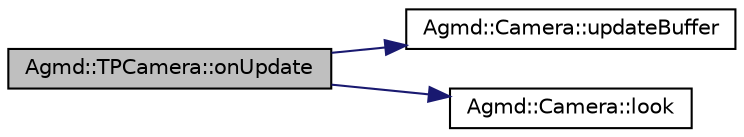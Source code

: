 digraph "Agmd::TPCamera::onUpdate"
{
  edge [fontname="Helvetica",fontsize="10",labelfontname="Helvetica",labelfontsize="10"];
  node [fontname="Helvetica",fontsize="10",shape=record];
  rankdir="LR";
  Node1 [label="Agmd::TPCamera::onUpdate",height=0.2,width=0.4,color="black", fillcolor="grey75", style="filled" fontcolor="black"];
  Node1 -> Node2 [color="midnightblue",fontsize="10",style="solid",fontname="Helvetica"];
  Node2 [label="Agmd::Camera::updateBuffer",height=0.2,width=0.4,color="black", fillcolor="white", style="filled",URL="$class_agmd_1_1_camera.html#a86525f499de754a4b27a8a5947322320"];
  Node1 -> Node3 [color="midnightblue",fontsize="10",style="solid",fontname="Helvetica"];
  Node3 [label="Agmd::Camera::look",height=0.2,width=0.4,color="black", fillcolor="white", style="filled",URL="$class_agmd_1_1_camera.html#a467e8b41237023bfd77203545c410425"];
}
